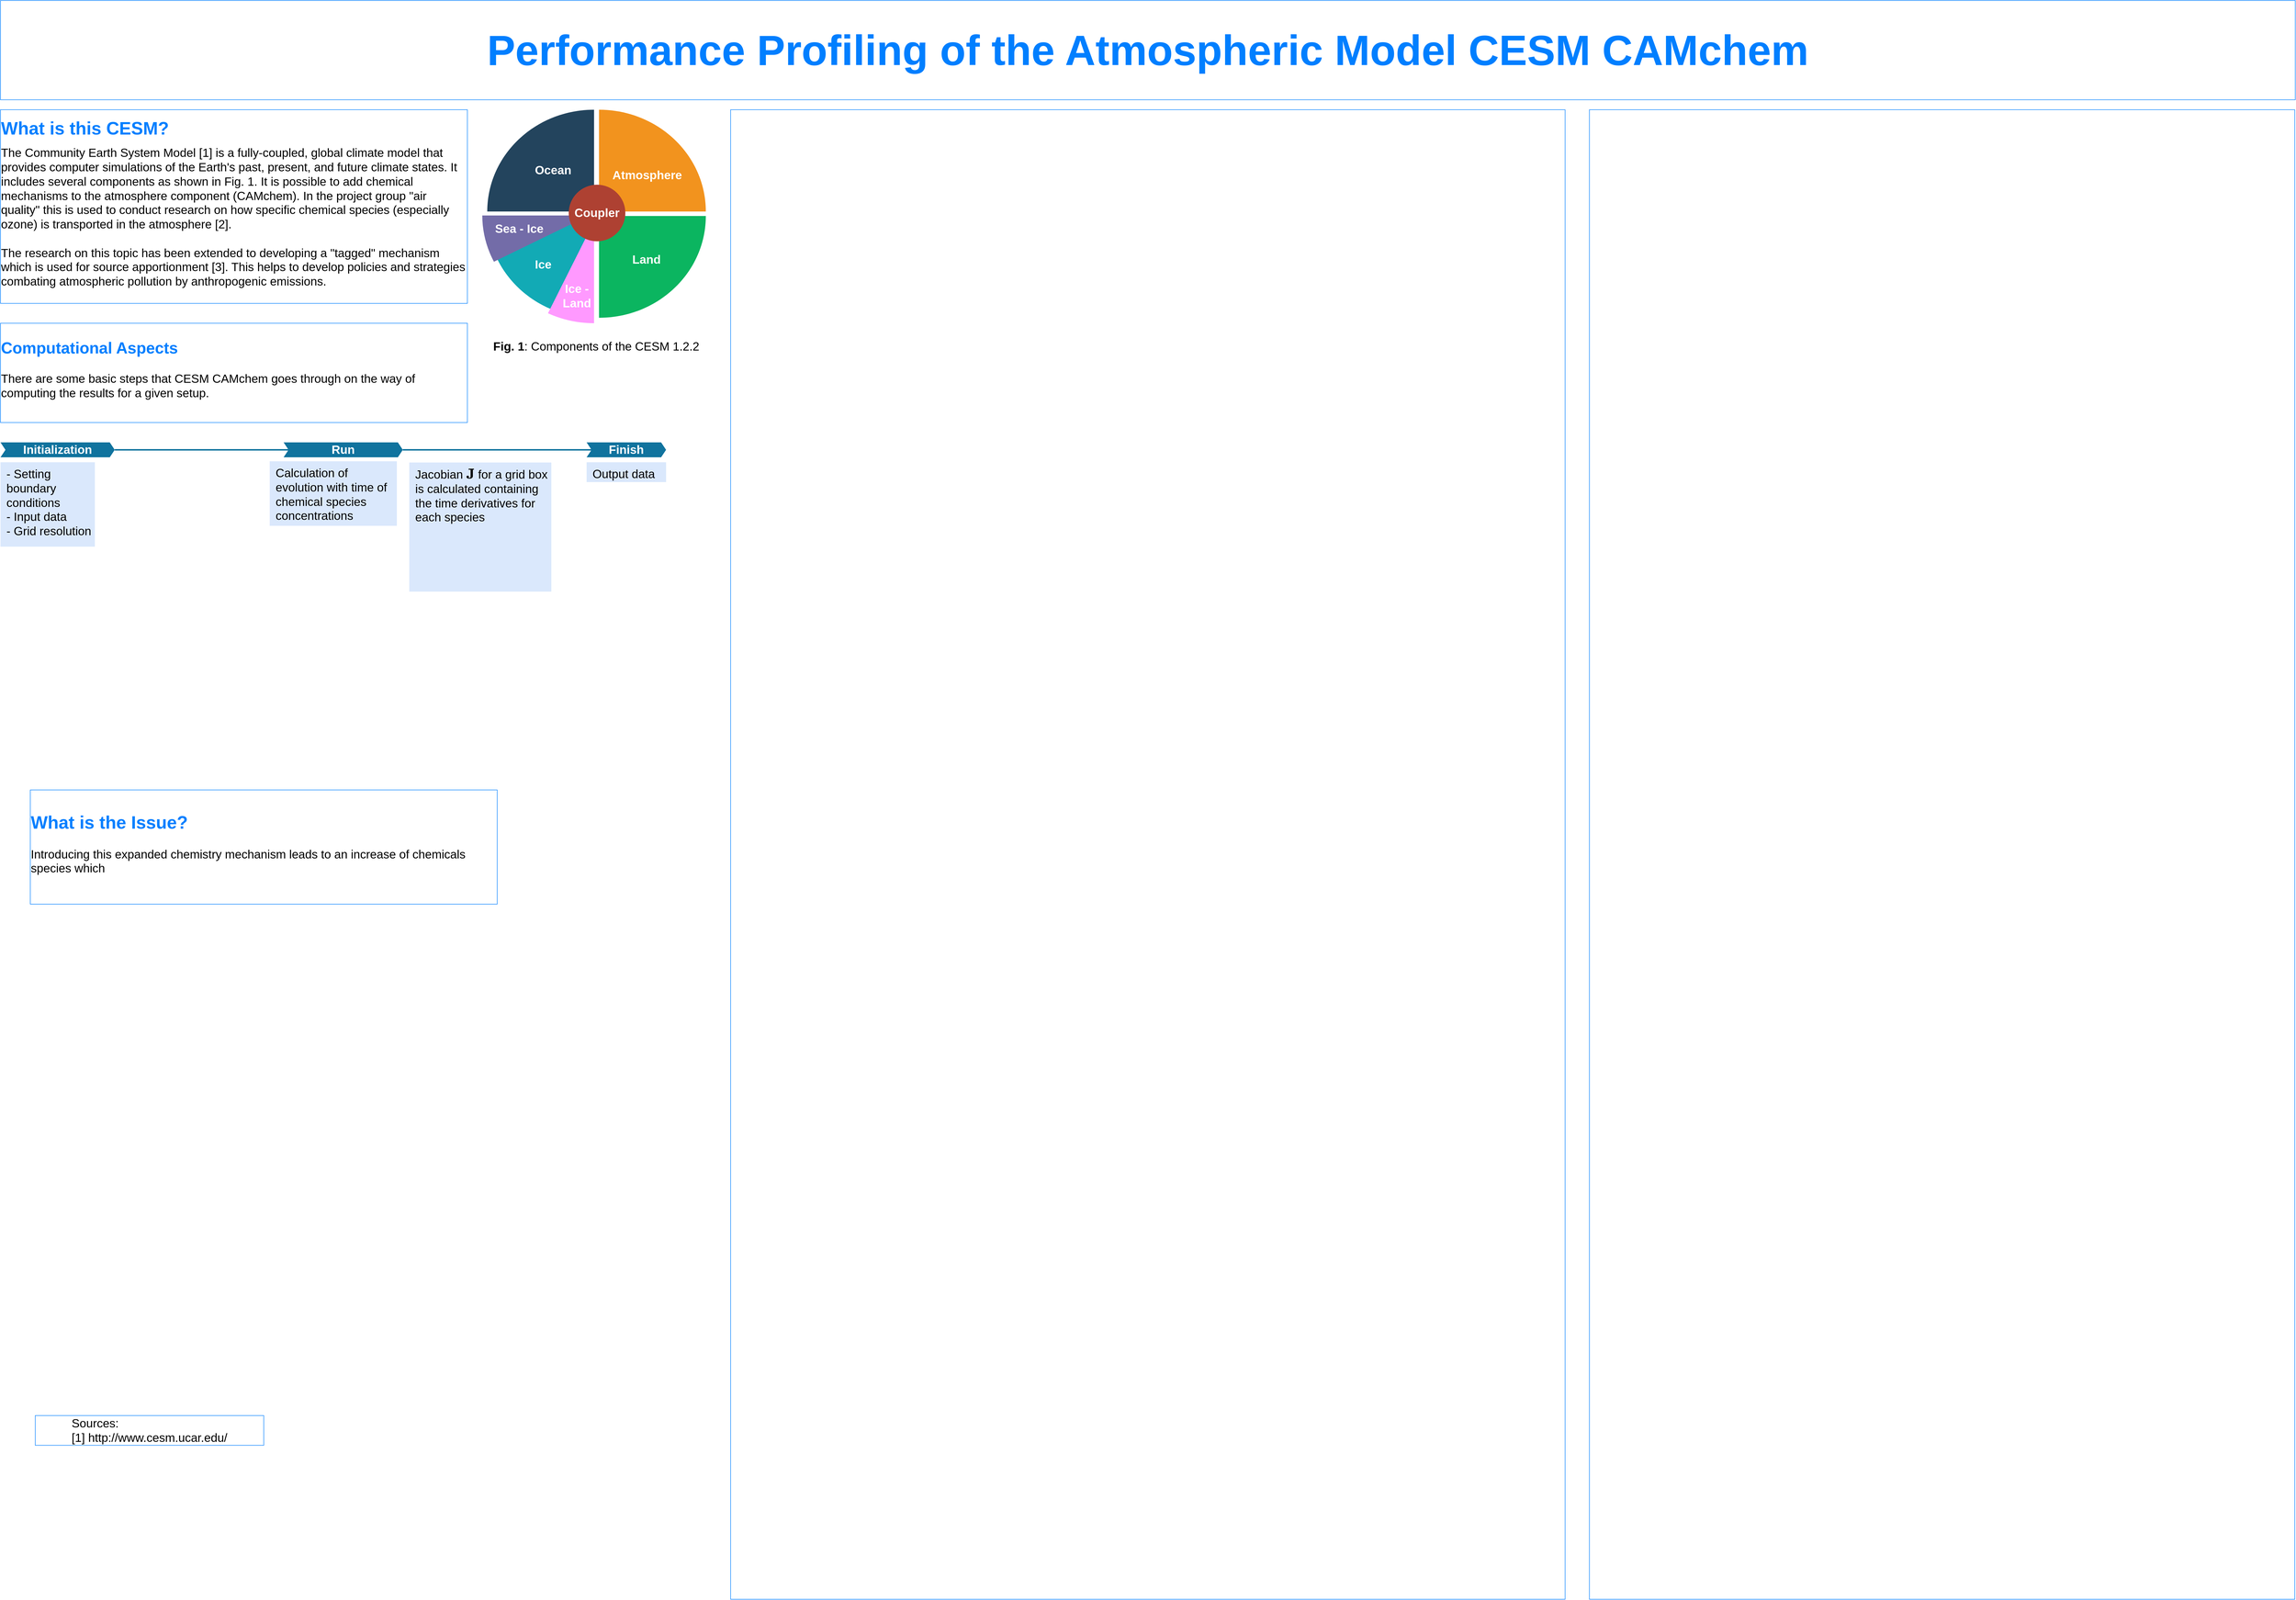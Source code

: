 <mxfile version="10.6.9" type="github"><diagram id="mjhDDRxly4AxYH8nvqQT" name="Page-1"><mxGraphModel dx="1859" dy="1043" grid="1" gridSize="10" guides="1" tooltips="1" connect="1" arrows="1" fold="1" page="1" pageScale="1" pageWidth="4681" pageHeight="3300" math="1" shadow="0"><root><mxCell id="0"/><mxCell id="1" parent="0"/><mxCell id="dlEqyy9EDfAYzepxbtxh-1" value="&lt;font style=&quot;font-size: 85px&quot; color=&quot;#007FFF&quot;&gt;&lt;b&gt;&lt;font style=&quot;font-size: 85px&quot;&gt;Performance Profiling of the Atmospheric Model CESM CAMchem&lt;br&gt;&lt;/font&gt;&lt;/b&gt;&lt;/font&gt;" style="rounded=0;whiteSpace=wrap;html=1;strokeColor=#007FFF;" vertex="1" parent="1"><mxGeometry x="20" y="20" width="4620" height="200" as="geometry"/></mxCell><mxCell id="dlEqyy9EDfAYzepxbtxh-2" value="&lt;div align=&quot;left&quot;&gt;&lt;font style=&quot;font-size: 36px&quot; color=&quot;#007FFF&quot;&gt;&lt;b&gt;What is this CESM?&lt;/b&gt;&lt;/font&gt;&lt;br&gt;&lt;/div&gt;&lt;div&gt;&lt;br&gt;&lt;/div&gt;&lt;div style=&quot;font-size: 24px&quot; align=&quot;left&quot;&gt;The Community Earth System Model [1] is a fully-coupled, global climate model that provides computer simulations of the Earth's past, present, and future climate states. It includes several components as shown in Fig. 1. It is possible to add chemical mechanisms to the atmosphere component (CAMchem). In the project group &quot;air quality&quot; this is used to conduct research on how specific chemical species (especially ozone) is transported in the atmosphere [2].&lt;/div&gt;&lt;div style=&quot;font-size: 24px&quot; align=&quot;left&quot;&gt;&lt;br&gt;&lt;/div&gt;&lt;div style=&quot;font-size: 24px&quot; align=&quot;left&quot;&gt;The research on this topic has been extended to developing a &quot;tagged&quot; mechanism which is used for source apportionment [3]. This helps to develop policies and strategies combating atmospheric pollution by anthropogenic emissions. &lt;br&gt;&lt;/div&gt;&amp;nbsp;" style="rounded=0;whiteSpace=wrap;html=1;strokeColor=#007FFF;" vertex="1" parent="1"><mxGeometry x="20" y="240" width="940" height="390" as="geometry"/></mxCell><mxCell id="dlEqyy9EDfAYzepxbtxh-3" value="" style="rounded=0;whiteSpace=wrap;html=1;strokeColor=#007FFF;" vertex="1" parent="1"><mxGeometry x="1490" y="240" width="1680" height="3000" as="geometry"/></mxCell><mxCell id="dlEqyy9EDfAYzepxbtxh-4" value="" style="rounded=0;whiteSpace=wrap;html=1;strokeColor=#007FFF;" vertex="1" parent="1"><mxGeometry x="3219" y="240" width="1420" height="3000" as="geometry"/></mxCell><mxCell id="dlEqyy9EDfAYzepxbtxh-5" value="&lt;div style=&quot;font-size: 24px&quot; align=&quot;left&quot;&gt;&lt;font style=&quot;font-size: 24px&quot;&gt;Sources:&lt;/font&gt;&lt;/div&gt;&lt;div style=&quot;font-size: 24px&quot; align=&quot;left&quot;&gt;&lt;font style=&quot;font-size: 24px&quot;&gt;[1] http://www.cesm.ucar.edu/&lt;br&gt;&lt;/font&gt;&lt;/div&gt;" style="rounded=0;whiteSpace=wrap;html=1;strokeColor=#007FFF;" vertex="1" parent="1"><mxGeometry x="90" y="2870" width="460" height="60" as="geometry"/></mxCell><mxCell id="dlEqyy9EDfAYzepxbtxh-9" value="" style="verticalLabelPosition=bottom;verticalAlign=top;html=1;shape=mxgraph.basic.pie;fillColor=#23445D;strokeColor=none;startAngle=0.75;endAngle=0;rotation=0;flipH=0;flipV=0;" vertex="1" parent="1"><mxGeometry x="1000" y="240" width="430" height="410" as="geometry"/></mxCell><mxCell id="dlEqyy9EDfAYzepxbtxh-10" value="" style="verticalLabelPosition=bottom;verticalAlign=top;html=1;shape=mxgraph.basic.pie;fillColor=#F2931E;strokeColor=none;startAngle=0.75;endAngle=0;rotation=0;flipH=1;flipV=0;" vertex="1" parent="1"><mxGeometry x="1010" y="240" width="430" height="410" as="geometry"/></mxCell><mxCell id="dlEqyy9EDfAYzepxbtxh-11" value="" style="verticalLabelPosition=bottom;verticalAlign=top;html=1;shape=mxgraph.basic.pie;fillColor=#0BB560;strokeColor=none;startAngle=0.75;endAngle=0;rotation=0;flipH=1;flipV=1;" vertex="1" parent="1"><mxGeometry x="1010" y="249" width="430" height="410" as="geometry"/></mxCell><mxCell id="dlEqyy9EDfAYzepxbtxh-12" value="" style="verticalLabelPosition=bottom;verticalAlign=top;html=1;shape=mxgraph.basic.pie;fillColor=#12AAB5;strokeColor=none;startAngle=0.75;endAngle=0;rotation=0;flipH=0;flipV=1;" vertex="1" parent="1"><mxGeometry x="1000" y="249" width="430" height="410" as="geometry"/></mxCell><mxCell id="dlEqyy9EDfAYzepxbtxh-39" value="&lt;b&gt;&lt;font style=&quot;font-size: 24px&quot;&gt;Land&lt;/font&gt;&lt;/b&gt;" style="text;html=1;resizable=0;points=[];autosize=1;align=left;verticalAlign=top;spacingTop=-4;fontColor=#FFFFFF;" vertex="1" parent="1"><mxGeometry x="1290" y="525" width="70" height="20" as="geometry"/></mxCell><mxCell id="dlEqyy9EDfAYzepxbtxh-40" value="&lt;b&gt;&lt;font style=&quot;font-size: 24px&quot;&gt;Atmosphere&lt;/font&gt;&lt;/b&gt;" style="text;html=1;resizable=0;points=[];autosize=1;align=left;verticalAlign=top;spacingTop=-4;fontColor=#FFFFFF;" vertex="1" parent="1"><mxGeometry x="1250" y="355" width="150" height="20" as="geometry"/></mxCell><mxCell id="dlEqyy9EDfAYzepxbtxh-41" value="&lt;b&gt;&lt;font style=&quot;font-size: 24px&quot;&gt;Ocean&lt;/font&gt;&lt;/b&gt;" style="text;html=1;resizable=0;points=[];autosize=1;align=left;verticalAlign=top;spacingTop=-4;fontColor=#FFFFFF;" vertex="1" parent="1"><mxGeometry x="1094" y="345" width="90" height="20" as="geometry"/></mxCell><mxCell id="dlEqyy9EDfAYzepxbtxh-42" value="&lt;b&gt;&lt;font style=&quot;font-size: 24px&quot;&gt;Ice&lt;/font&gt;&lt;/b&gt;" style="text;html=1;resizable=0;points=[];autosize=1;align=left;verticalAlign=top;spacingTop=-4;fontColor=#FFFFFF;" vertex="1" parent="1"><mxGeometry x="1094" y="535" width="50" height="20" as="geometry"/></mxCell><mxCell id="dlEqyy9EDfAYzepxbtxh-43" value="" style="verticalLabelPosition=bottom;verticalAlign=top;html=1;shape=mxgraph.basic.pie;fillColor=#FF99FF;strokeColor=none;startAngle=0.929;endAngle=0;rotation=0;flipH=0;flipV=1;fontColor=#FF99FF;" vertex="1" parent="1"><mxGeometry x="1000" y="260" width="430" height="410" as="geometry"/></mxCell><mxCell id="dlEqyy9EDfAYzepxbtxh-44" value="" style="verticalLabelPosition=bottom;verticalAlign=top;html=1;shape=mxgraph.basic.pie;fillColor=#736CA8;strokeColor=none;startAngle=0.75;endAngle=0.825;rotation=0;flipH=0;flipV=1;" vertex="1" parent="1"><mxGeometry x="990" y="248" width="430" height="410" as="geometry"/></mxCell><mxCell id="dlEqyy9EDfAYzepxbtxh-30" value="&lt;font style=&quot;font-size: 24px&quot; color=&quot;#FFFFFF&quot;&gt;&lt;b&gt;Coupler&lt;/b&gt;&lt;/font&gt;" style="ellipse;whiteSpace=wrap;html=1;aspect=fixed;strokeColor=none;fillColor=#AE4132;" vertex="1" parent="1"><mxGeometry x="1164" y="391" width="114" height="114" as="geometry"/></mxCell><mxCell id="dlEqyy9EDfAYzepxbtxh-45" value="&lt;font style=&quot;font-size: 24px&quot;&gt;&lt;b&gt;Sea - Ice&lt;/b&gt;&lt;/font&gt;" style="text;html=1;resizable=0;points=[];autosize=1;align=center;verticalAlign=middle;spacingTop=0;fontColor=#FFFFFF;strokeWidth=1;spacing=0;labelPosition=center;verticalLabelPosition=middle;" vertex="1" parent="1"><mxGeometry x="1009" y="465" width="110" height="30" as="geometry"/></mxCell><mxCell id="dlEqyy9EDfAYzepxbtxh-46" value="&lt;div style=&quot;font-size: 24px&quot;&gt;&lt;font style=&quot;font-size: 24px&quot;&gt;Ice -&lt;br&gt;&lt;/font&gt;&lt;/div&gt;&lt;div style=&quot;font-size: 24px&quot;&gt;&lt;font style=&quot;font-size: 24px&quot;&gt;Land&lt;br&gt;&lt;/font&gt;&lt;/div&gt;" style="text;html=1;resizable=0;points=[];autosize=1;align=center;verticalAlign=middle;spacingTop=0;fontColor=#FFFFFF;strokeWidth=1;spacing=0;labelPosition=center;verticalLabelPosition=middle;fontStyle=1" vertex="1" parent="1"><mxGeometry x="1145" y="600" width="70" height="30" as="geometry"/></mxCell><mxCell id="dlEqyy9EDfAYzepxbtxh-47" value="&lt;div align=&quot;left&quot;&gt;&lt;font style=&quot;font-size: 36px&quot; color=&quot;#007FFF&quot;&gt;&lt;b&gt;What is the Issue?&lt;/b&gt;&lt;/font&gt;&lt;br&gt;&lt;/div&gt;&lt;div style=&quot;font-size: 24px&quot; align=&quot;left&quot;&gt;&lt;br&gt;&lt;/div&gt;&lt;div style=&quot;font-size: 24px&quot; align=&quot;left&quot;&gt;Introducing this expanded chemistry mechanism leads to an increase of chemicals species which &lt;br&gt;&lt;/div&gt;&amp;nbsp;" style="rounded=0;whiteSpace=wrap;html=1;strokeColor=#007FFF;" vertex="1" parent="1"><mxGeometry x="80" y="1610" width="940" height="230" as="geometry"/></mxCell><mxCell id="dlEqyy9EDfAYzepxbtxh-48" value="&lt;div style=&quot;font-size: 32px&quot; align=&quot;left&quot;&gt;&lt;font style=&quot;font-size: 32px&quot; color=&quot;#007FFF&quot;&gt;&lt;b&gt;Computational Aspects&lt;/b&gt;&lt;/font&gt;&lt;br&gt;&lt;/div&gt;&lt;div style=&quot;font-size: 24px&quot; align=&quot;left&quot;&gt;&lt;br&gt;&lt;/div&gt;&lt;div style=&quot;font-size: 24px&quot; align=&quot;left&quot;&gt;There are some basic steps that CESM CAMchem goes through on the way of computing the results for a given setup.&lt;br&gt;&lt;/div&gt;&amp;nbsp;" style="rounded=0;whiteSpace=wrap;html=1;strokeColor=#007FFF;" vertex="1" parent="1"><mxGeometry x="20" y="670" width="940" height="200" as="geometry"/></mxCell><mxCell id="dlEqyy9EDfAYzepxbtxh-53" value="&lt;font style=&quot;font-size: 24px&quot;&gt;Initialization&lt;/font&gt;" style="shape=step;perimeter=stepPerimeter;whiteSpace=wrap;html=1;fixedSize=1;size=10;fillColor=#10739E;strokeColor=none;fontSize=17;fontColor=#FFFFFF;fontStyle=1;align=center;rounded=0;" vertex="1" parent="1"><mxGeometry x="20" y="910" width="230" height="30" as="geometry"/></mxCell><mxCell id="dlEqyy9EDfAYzepxbtxh-54" value="&lt;font style=&quot;font-size: 24px&quot;&gt;Run&lt;/font&gt;" style="shape=step;perimeter=stepPerimeter;whiteSpace=wrap;html=1;fixedSize=1;size=10;fillColor=#10739E;strokeColor=none;fontSize=17;fontColor=#FFFFFF;fontStyle=1;align=center;rounded=0;" vertex="1" parent="1"><mxGeometry x="590" y="910" width="240" height="30" as="geometry"/></mxCell><mxCell id="dlEqyy9EDfAYzepxbtxh-55" value="&lt;font style=&quot;font-size: 24px&quot;&gt;Finish&lt;/font&gt;" style="shape=step;perimeter=stepPerimeter;whiteSpace=wrap;html=1;fixedSize=1;size=10;fillColor=#10739E;strokeColor=none;fontSize=17;fontColor=#FFFFFF;fontStyle=1;align=center;rounded=0;" vertex="1" parent="1"><mxGeometry x="1200" y="910" width="160" height="30" as="geometry"/></mxCell><mxCell id="dlEqyy9EDfAYzepxbtxh-58" value="&lt;div style=&quot;font-size: 24px&quot;&gt;&lt;font style=&quot;font-size: 24px&quot;&gt;- Setting boundary conditions&lt;/font&gt;&lt;/div&gt;&lt;div style=&quot;font-size: 24px&quot;&gt;&lt;font style=&quot;font-size: 24px&quot;&gt;- Input data&lt;/font&gt;&lt;/div&gt;&lt;div style=&quot;font-size: 24px&quot;&gt;&lt;font style=&quot;font-size: 24px&quot;&gt;- Grid resolution&lt;br&gt;&lt;/font&gt;&lt;/div&gt;" style="shape=rect;fillColor=#dae8fc;strokeColor=none;fontSize=12;html=1;whiteSpace=wrap;align=left;verticalAlign=top;spacing=5;rounded=0;spacingLeft=7;" vertex="1" parent="1"><mxGeometry x="20" y="950" width="190" height="170" as="geometry"/></mxCell><mxCell id="dlEqyy9EDfAYzepxbtxh-61" value="&lt;font style=&quot;font-size: 24px&quot;&gt;Calculation of evolution with time of chemical species concentrations&lt;/font&gt;" style="shape=rect;fillColor=#dae8fc;strokeColor=none;fontSize=12;html=1;whiteSpace=wrap;align=left;verticalAlign=top;spacing=5;rounded=0;spacingLeft=7;" vertex="1" parent="1"><mxGeometry x="562" y="948" width="256" height="130" as="geometry"/></mxCell><mxCell id="dlEqyy9EDfAYzepxbtxh-64" value="&lt;font style=&quot;font-size: 24px&quot;&gt;Output data&lt;br&gt;&lt;/font&gt;" style="shape=rect;fillColor=#dae8fc;strokeColor=none;fontSize=12;html=1;whiteSpace=wrap;align=left;verticalAlign=top;spacing=5;rounded=0;spacingLeft=7;" vertex="1" parent="1"><mxGeometry x="1200" y="950" width="160" height="40" as="geometry"/></mxCell><mxCell id="dlEqyy9EDfAYzepxbtxh-73" value="&lt;font style=&quot;font-size: 24px&quot;&gt;&lt;b&gt;Fig. 1&lt;/b&gt;: Components of the CESM 1.2.2&lt;/font&gt;" style="text;html=1;resizable=0;points=[];autosize=1;align=left;verticalAlign=top;spacingTop=-4;fontColor=#000000;" vertex="1" parent="1"><mxGeometry x="1010" y="700" width="430" height="20" as="geometry"/></mxCell><mxCell id="dlEqyy9EDfAYzepxbtxh-76" value="" style="endArrow=none;html=1;fontColor=#000000;exitX=1;exitY=0.5;exitDx=0;exitDy=0;strokeWidth=3;strokeColor=#10739E;" edge="1" parent="1" source="dlEqyy9EDfAYzepxbtxh-53" target="dlEqyy9EDfAYzepxbtxh-54"><mxGeometry width="50" height="50" relative="1" as="geometry"><mxPoint x="200" y="1430" as="sourcePoint"/><mxPoint x="570" y="1380" as="targetPoint"/><Array as="points"/></mxGeometry></mxCell><mxCell id="dlEqyy9EDfAYzepxbtxh-77" value="" style="endArrow=none;html=1;fontColor=#000000;exitX=1;exitY=0.5;exitDx=0;exitDy=0;strokeWidth=3;strokeColor=#10739E;entryX=0;entryY=0.5;entryDx=0;entryDy=0;" edge="1" parent="1" source="dlEqyy9EDfAYzepxbtxh-54" target="dlEqyy9EDfAYzepxbtxh-55"><mxGeometry width="50" height="50" relative="1" as="geometry"><mxPoint x="260.333" y="935" as="sourcePoint"/><mxPoint x="612.292" y="931.172" as="targetPoint"/><Array as="points"/></mxGeometry></mxCell><mxCell id="dlEqyy9EDfAYzepxbtxh-78" value="&lt;font style=&quot;font-size: 24px&quot;&gt;$$ \mathbf{J}(i,j) = \frac{\partial}{\partial [S_j]} \frac{[S_i]}{dt} $$&lt;br&gt;&lt;/font&gt;" style="text;html=1;resizable=0;points=[];autosize=1;align=left;verticalAlign=top;spacingTop=0;fontColor=#000000;" vertex="1" parent="1"><mxGeometry x="857" y="1083" width="393" height="103" as="geometry"/></mxCell><mxCell id="dlEqyy9EDfAYzepxbtxh-79" value="&lt;font style=&quot;font-size: 24px&quot;&gt;Jacobian \( \mathbf{J} \) for a grid box is calculated containing the time derivatives for each species&lt;br&gt;&lt;/font&gt;" style="shape=rect;fillColor=#dae8fc;strokeColor=none;fontSize=12;html=1;whiteSpace=wrap;align=left;verticalAlign=top;spacing=5;rounded=0;spacingLeft=7;" vertex="1" parent="1"><mxGeometry x="843" y="950.5" width="286" height="260" as="geometry"/></mxCell></root></mxGraphModel></diagram></mxfile>